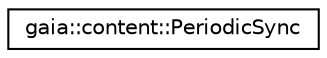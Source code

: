 digraph G
{
  edge [fontname="Helvetica",fontsize="10",labelfontname="Helvetica",labelfontsize="10"];
  node [fontname="Helvetica",fontsize="10",shape=record];
  rankdir=LR;
  Node1 [label="gaia::content::PeriodicSync",height=0.2,width=0.4,color="black", fillcolor="white", style="filled",URL="$dd/de8/classgaia_1_1content_1_1_periodic_sync.html",tooltip="Value type that contains information about a periodic sync."];
}
